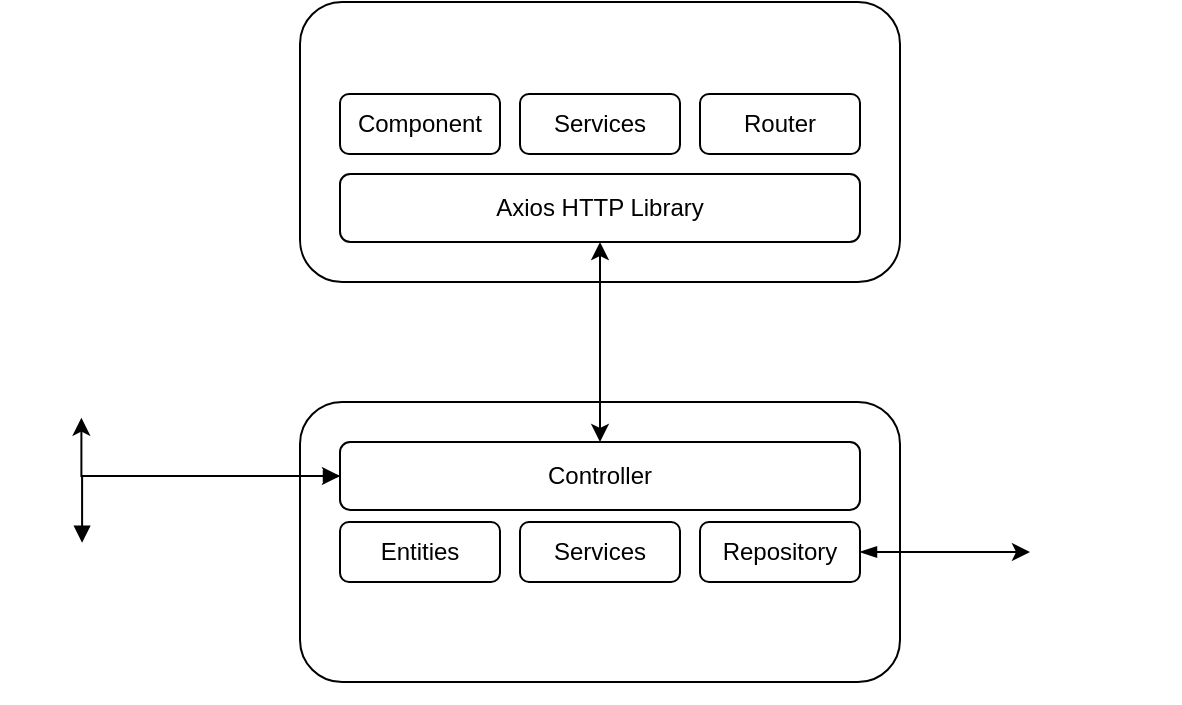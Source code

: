 <mxfile version="27.0.9">
  <diagram name="Page-1" id="fJ3W8KwK_MXN3E3siiHk">
    <mxGraphModel dx="1426" dy="841" grid="1" gridSize="10" guides="1" tooltips="1" connect="1" arrows="1" fold="1" page="1" pageScale="1" pageWidth="1169" pageHeight="827" math="0" shadow="0">
      <root>
        <mxCell id="0" />
        <mxCell id="1" parent="0" />
        <mxCell id="Rj5eySaRQLIaqL4u7v0_-2" value="" style="group" vertex="1" connectable="0" parent="1">
          <mxGeometry x="285" y="238" width="590" height="350.38" as="geometry" />
        </mxCell>
        <mxCell id="Rj5eySaRQLIaqL4u7v0_-1" value="" style="shape=image;verticalLabelPosition=bottom;labelBackgroundColor=default;verticalAlign=top;aspect=fixed;imageAspect=0;image=https://www.javatips.net/static/images/h2.png;" vertex="1" parent="Rj5eySaRQLIaqL4u7v0_-2">
          <mxGeometry x="515" y="237.5" width="75" height="75" as="geometry" />
        </mxCell>
        <mxCell id="hDJ5QG6zz229B2lfphKk-28" value="" style="shape=image;verticalLabelPosition=bottom;labelBackgroundColor=default;verticalAlign=top;aspect=fixed;imageAspect=0;image=https://pngate.com/wp-content/uploads/2025/05/postman-logo-astronaut-orange-circle-flat-design-1.png;clipPath=inset(4.67% 13.33% 4.67% 14.67%);" parent="Rj5eySaRQLIaqL4u7v0_-2" vertex="1">
          <mxGeometry y="131" width="81.35" height="76.84" as="geometry" />
        </mxCell>
        <mxCell id="hDJ5QG6zz229B2lfphKk-49" style="edgeStyle=orthogonalEdgeStyle;rounded=0;orthogonalLoop=1;jettySize=auto;html=1;entryX=0;entryY=0.5;entryDx=0;entryDy=0;fontFamily=Helvetica;fontSize=12;fontColor=default;startArrow=block;startFill=1;" parent="Rj5eySaRQLIaqL4u7v0_-2" source="hDJ5QG6zz229B2lfphKk-30" target="hDJ5QG6zz229B2lfphKk-1" edge="1">
          <mxGeometry relative="1" as="geometry">
            <Array as="points">
              <mxPoint x="41" y="237" />
            </Array>
          </mxGeometry>
        </mxCell>
        <mxCell id="hDJ5QG6zz229B2lfphKk-30" value="" style="shape=image;verticalLabelPosition=bottom;labelBackgroundColor=default;verticalAlign=top;aspect=fixed;imageAspect=0;image=https://www.elizeire.com/assets/img/swagger.png;clipPath=inset(5.56% 22% 11.9% 24.67%);" parent="Rj5eySaRQLIaqL4u7v0_-2" vertex="1">
          <mxGeometry y="270.38" width="82.05" height="80" as="geometry" />
        </mxCell>
        <mxCell id="hDJ5QG6zz229B2lfphKk-11" value="Axios HTTP Library" style="rounded=1;whiteSpace=wrap;html=1;container=0;" parent="Rj5eySaRQLIaqL4u7v0_-2" vertex="1">
          <mxGeometry x="170" y="86" width="260" height="34" as="geometry" />
        </mxCell>
        <mxCell id="hDJ5QG6zz229B2lfphKk-12" value="Component" style="rounded=1;whiteSpace=wrap;html=1;container=0;" parent="Rj5eySaRQLIaqL4u7v0_-2" vertex="1">
          <mxGeometry x="170" y="46" width="80" height="30" as="geometry" />
        </mxCell>
        <mxCell id="hDJ5QG6zz229B2lfphKk-13" value="Router" style="rounded=1;whiteSpace=wrap;html=1;container=0;" parent="Rj5eySaRQLIaqL4u7v0_-2" vertex="1">
          <mxGeometry x="350" y="46" width="80" height="30" as="geometry" />
        </mxCell>
        <mxCell id="hDJ5QG6zz229B2lfphKk-14" value="Services" style="rounded=1;whiteSpace=wrap;html=1;container=0;" parent="Rj5eySaRQLIaqL4u7v0_-2" vertex="1">
          <mxGeometry x="260" y="46" width="80" height="30" as="geometry" />
        </mxCell>
        <mxCell id="hDJ5QG6zz229B2lfphKk-43" value="" style="rounded=0;orthogonalLoop=1;jettySize=auto;html=1;fontFamily=Helvetica;fontSize=12;fontColor=default;startArrow=classic;startFill=1;" parent="Rj5eySaRQLIaqL4u7v0_-2" source="hDJ5QG6zz229B2lfphKk-1" target="hDJ5QG6zz229B2lfphKk-11" edge="1">
          <mxGeometry relative="1" as="geometry" />
        </mxCell>
        <mxCell id="hDJ5QG6zz229B2lfphKk-48" value="" style="edgeStyle=orthogonalEdgeStyle;rounded=0;orthogonalLoop=1;jettySize=auto;html=1;fontFamily=Helvetica;fontSize=12;fontColor=default;startArrow=blockThin;startFill=1;" parent="Rj5eySaRQLIaqL4u7v0_-2" source="hDJ5QG6zz229B2lfphKk-1" target="hDJ5QG6zz229B2lfphKk-28" edge="1">
          <mxGeometry relative="1" as="geometry" />
        </mxCell>
        <mxCell id="hDJ5QG6zz229B2lfphKk-1" value="Controller" style="rounded=1;whiteSpace=wrap;html=1;" parent="Rj5eySaRQLIaqL4u7v0_-2" vertex="1">
          <mxGeometry x="170" y="220" width="260" height="34" as="geometry" />
        </mxCell>
        <mxCell id="hDJ5QG6zz229B2lfphKk-2" value="Services" style="rounded=1;whiteSpace=wrap;html=1;" parent="Rj5eySaRQLIaqL4u7v0_-2" vertex="1">
          <mxGeometry x="260" y="260" width="80" height="30" as="geometry" />
        </mxCell>
        <mxCell id="hDJ5QG6zz229B2lfphKk-47" value="" style="rounded=0;orthogonalLoop=1;jettySize=auto;html=1;fontFamily=Helvetica;fontSize=12;fontColor=default;startArrow=blockThin;startFill=1;entryX=0;entryY=0.5;entryDx=0;entryDy=0;" parent="Rj5eySaRQLIaqL4u7v0_-2" source="hDJ5QG6zz229B2lfphKk-3" target="Rj5eySaRQLIaqL4u7v0_-1" edge="1">
          <mxGeometry relative="1" as="geometry">
            <mxPoint x="520" y="275" as="targetPoint" />
          </mxGeometry>
        </mxCell>
        <mxCell id="hDJ5QG6zz229B2lfphKk-3" value="Repository" style="rounded=1;whiteSpace=wrap;html=1;" parent="Rj5eySaRQLIaqL4u7v0_-2" vertex="1">
          <mxGeometry x="350" y="260" width="80" height="30" as="geometry" />
        </mxCell>
        <mxCell id="hDJ5QG6zz229B2lfphKk-9" value="Entities" style="rounded=1;whiteSpace=wrap;html=1;" parent="Rj5eySaRQLIaqL4u7v0_-2" vertex="1">
          <mxGeometry x="170" y="260" width="80" height="30" as="geometry" />
        </mxCell>
        <mxCell id="hDJ5QG6zz229B2lfphKk-42" value="" style="shape=image;verticalLabelPosition=bottom;labelBackgroundColor=default;verticalAlign=top;aspect=fixed;imageAspect=0;image=https://logos-download.com/wp-content/uploads/2016/09/React_logo_wordmark.png;" parent="Rj5eySaRQLIaqL4u7v0_-2" vertex="1">
          <mxGeometry x="261.29" y="16" width="77.43" height="26" as="geometry" />
        </mxCell>
        <mxCell id="hDJ5QG6zz229B2lfphKk-44" value="" style="rounded=1;whiteSpace=wrap;html=1;align=center;verticalAlign=middle;fontFamily=Helvetica;fontSize=12;fontColor=default;fillColor=none;gradientColor=none;" parent="Rj5eySaRQLIaqL4u7v0_-2" vertex="1">
          <mxGeometry x="150" width="300" height="140" as="geometry" />
        </mxCell>
        <mxCell id="hDJ5QG6zz229B2lfphKk-45" value="" style="rounded=1;whiteSpace=wrap;html=1;align=center;verticalAlign=middle;fontFamily=Helvetica;fontSize=12;fontColor=default;fillColor=none;gradientColor=none;" parent="Rj5eySaRQLIaqL4u7v0_-2" vertex="1">
          <mxGeometry x="150" y="200" width="300" height="140" as="geometry" />
        </mxCell>
        <mxCell id="hDJ5QG6zz229B2lfphKk-46" value="" style="shape=image;verticalLabelPosition=bottom;labelBackgroundColor=default;verticalAlign=top;aspect=fixed;imageAspect=0;image=https://miro.medium.com/v2/resize:fit:700/1*-uckV8DOh3l0bCvqZ73zYg.png;clipPath=inset(16.67% 2% 22.87% 1.67%);" parent="Rj5eySaRQLIaqL4u7v0_-2" vertex="1">
          <mxGeometry x="245.82" y="295.76" width="108.35" height="29.24" as="geometry" />
        </mxCell>
      </root>
    </mxGraphModel>
  </diagram>
</mxfile>
